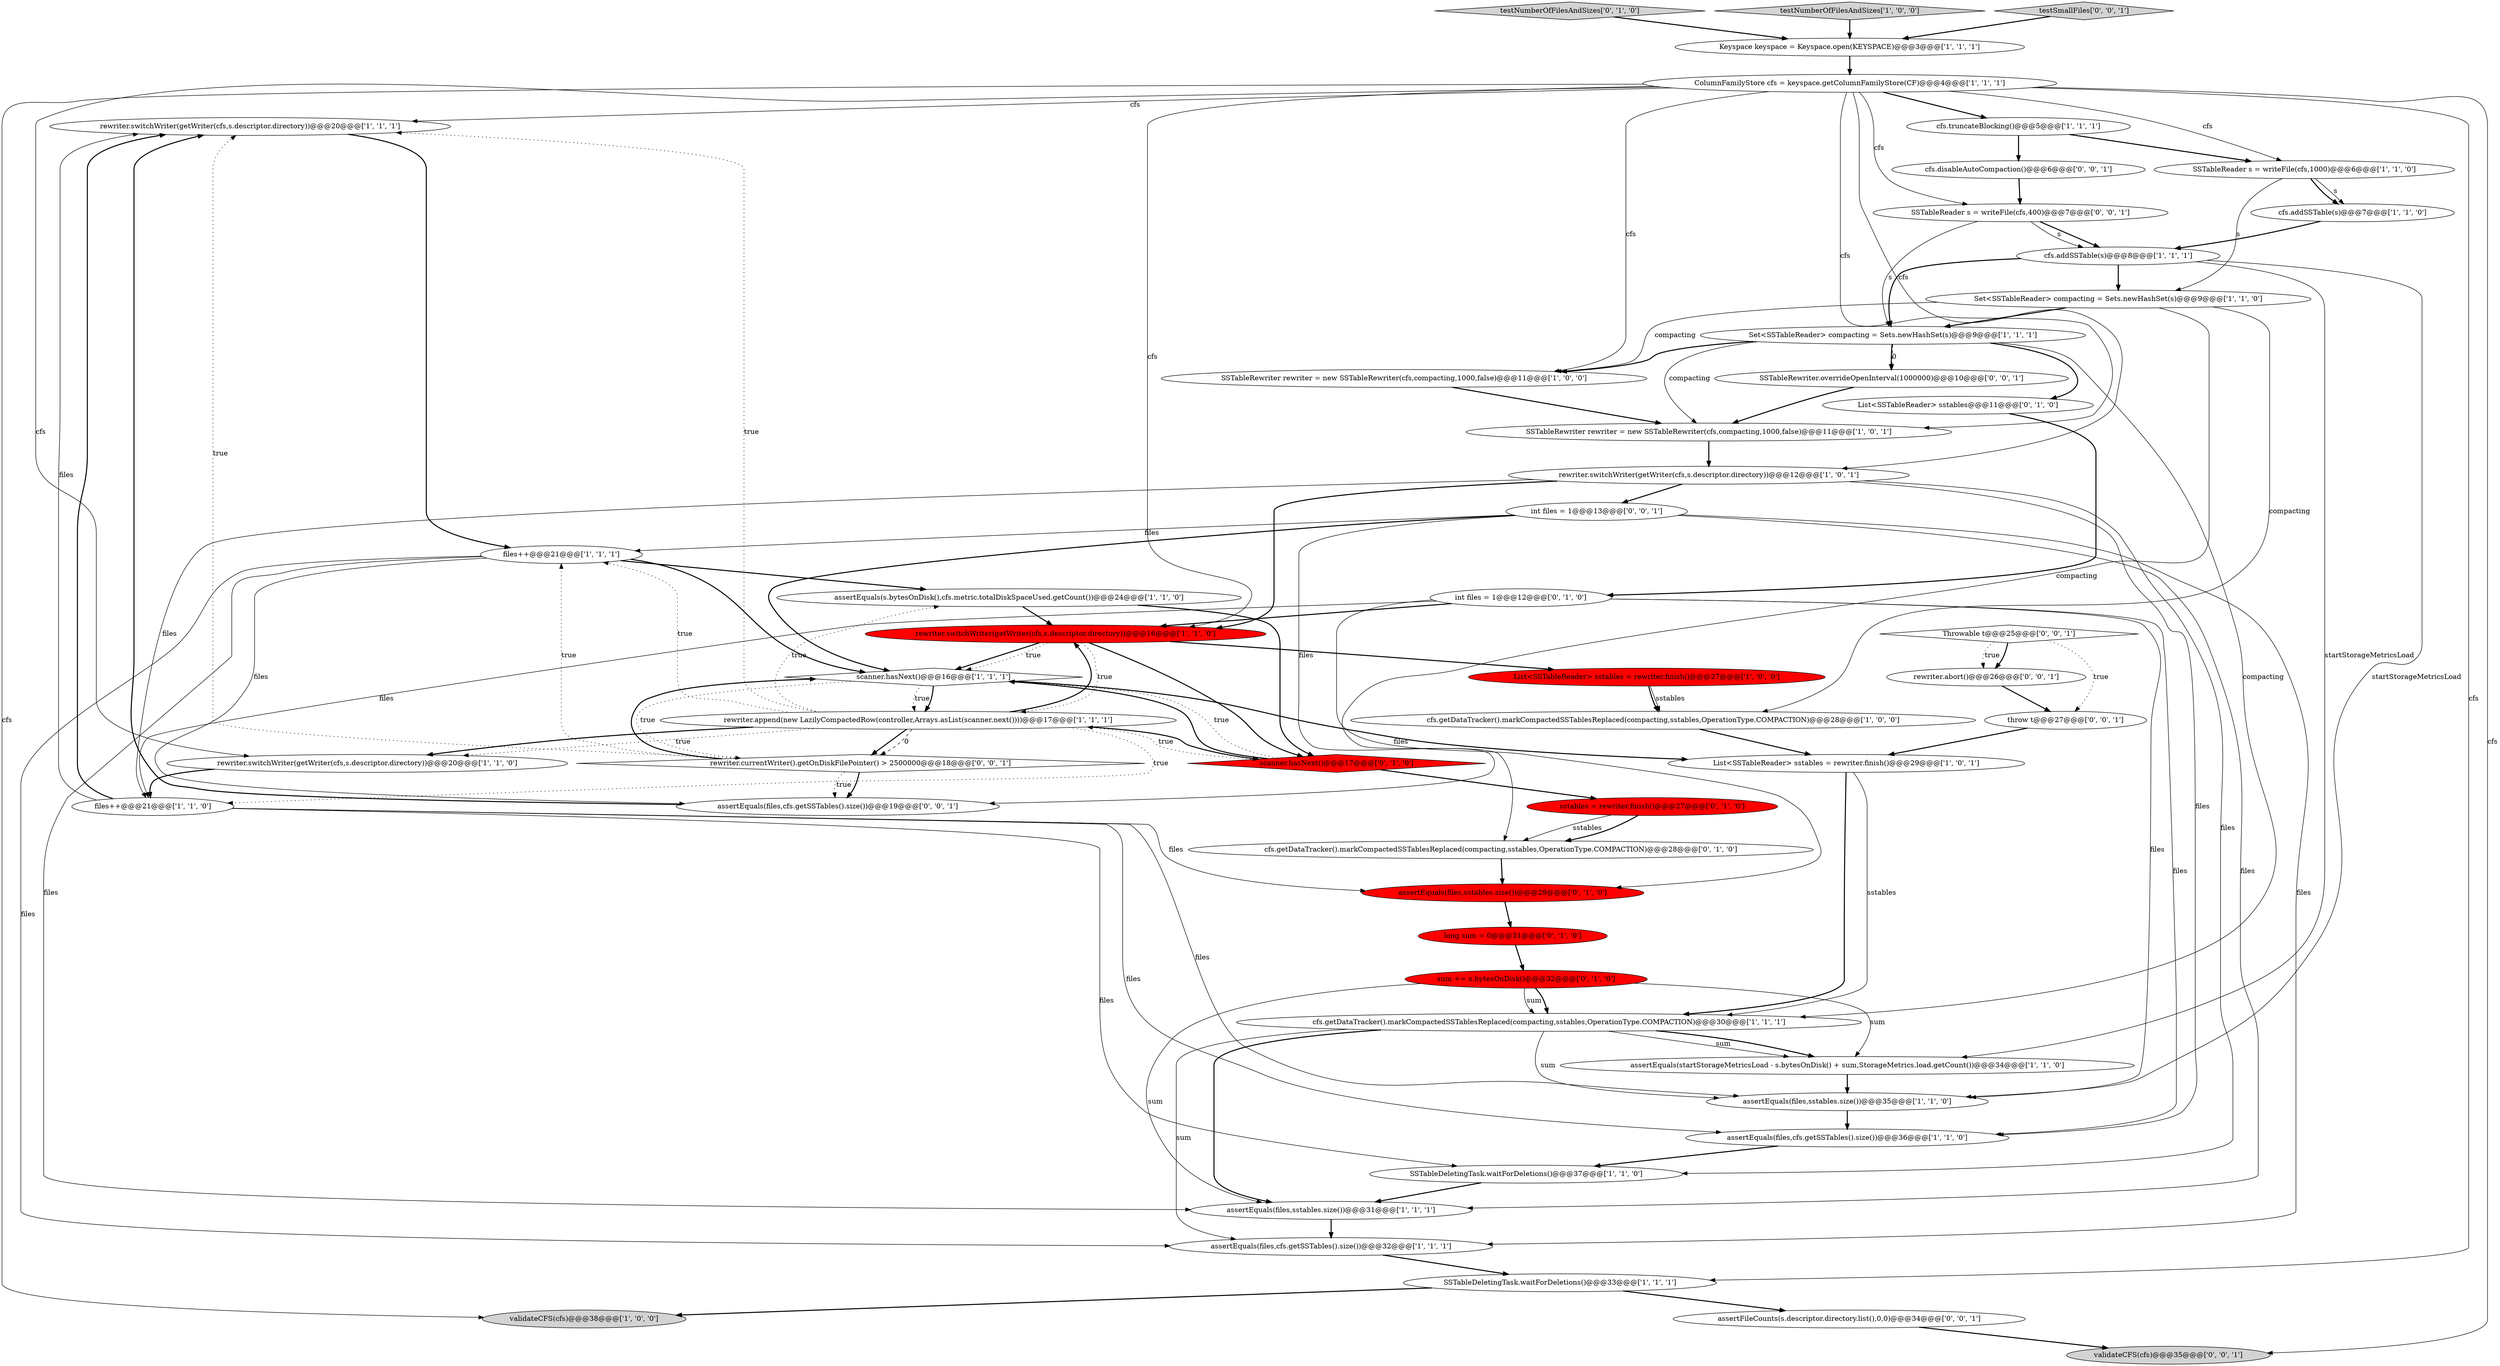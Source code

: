 digraph {
29 [style = filled, label = "rewriter.switchWriter(getWriter(cfs,s.descriptor.directory))@@@20@@@['1', '1', '1']", fillcolor = white, shape = ellipse image = "AAA0AAABBB1BBB"];
9 [style = filled, label = "SSTableRewriter rewriter = new SSTableRewriter(cfs,compacting,1000,false)@@@11@@@['1', '0', '0']", fillcolor = white, shape = ellipse image = "AAA0AAABBB1BBB"];
38 [style = filled, label = "sum += x.bytesOnDisk()@@@32@@@['0', '1', '0']", fillcolor = red, shape = ellipse image = "AAA1AAABBB2BBB"];
41 [style = filled, label = "cfs.disableAutoCompaction()@@@6@@@['0', '0', '1']", fillcolor = white, shape = ellipse image = "AAA0AAABBB3BBB"];
23 [style = filled, label = "files++@@@21@@@['1', '1', '1']", fillcolor = white, shape = ellipse image = "AAA0AAABBB1BBB"];
45 [style = filled, label = "throw t@@@27@@@['0', '0', '1']", fillcolor = white, shape = ellipse image = "AAA0AAABBB3BBB"];
48 [style = filled, label = "SSTableReader s = writeFile(cfs,400)@@@7@@@['0', '0', '1']", fillcolor = white, shape = ellipse image = "AAA0AAABBB3BBB"];
30 [style = filled, label = "cfs.truncateBlocking()@@@5@@@['1', '1', '1']", fillcolor = white, shape = ellipse image = "AAA0AAABBB1BBB"];
17 [style = filled, label = "cfs.addSSTable(s)@@@8@@@['1', '1', '1']", fillcolor = white, shape = ellipse image = "AAA0AAABBB1BBB"];
13 [style = filled, label = "cfs.getDataTracker().markCompactedSSTablesReplaced(compacting,sstables,OperationType.COMPACTION)@@@30@@@['1', '1', '1']", fillcolor = white, shape = ellipse image = "AAA0AAABBB1BBB"];
44 [style = filled, label = "assertFileCounts(s.descriptor.directory.list(),0,0)@@@34@@@['0', '0', '1']", fillcolor = white, shape = ellipse image = "AAA0AAABBB3BBB"];
32 [style = filled, label = "int files = 1@@@12@@@['0', '1', '0']", fillcolor = white, shape = ellipse image = "AAA0AAABBB2BBB"];
37 [style = filled, label = "cfs.getDataTracker().markCompactedSSTablesReplaced(compacting,sstables,OperationType.COMPACTION)@@@28@@@['0', '1', '0']", fillcolor = white, shape = ellipse image = "AAA0AAABBB2BBB"];
42 [style = filled, label = "rewriter.abort()@@@26@@@['0', '0', '1']", fillcolor = white, shape = ellipse image = "AAA0AAABBB3BBB"];
34 [style = filled, label = "sstables = rewriter.finish()@@@27@@@['0', '1', '0']", fillcolor = red, shape = ellipse image = "AAA1AAABBB2BBB"];
18 [style = filled, label = "List<SSTableReader> sstables = rewriter.finish()@@@29@@@['1', '0', '1']", fillcolor = white, shape = ellipse image = "AAA0AAABBB1BBB"];
52 [style = filled, label = "SSTableRewriter.overrideOpenInterval(1000000)@@@10@@@['0', '0', '1']", fillcolor = white, shape = ellipse image = "AAA0AAABBB3BBB"];
6 [style = filled, label = "assertEquals(files,cfs.getSSTables().size())@@@36@@@['1', '1', '0']", fillcolor = white, shape = ellipse image = "AAA0AAABBB1BBB"];
10 [style = filled, label = "cfs.getDataTracker().markCompactedSSTablesReplaced(compacting,sstables,OperationType.COMPACTION)@@@28@@@['1', '0', '0']", fillcolor = white, shape = ellipse image = "AAA0AAABBB1BBB"];
2 [style = filled, label = "assertEquals(files,sstables.size())@@@31@@@['1', '1', '1']", fillcolor = white, shape = ellipse image = "AAA0AAABBB1BBB"];
3 [style = filled, label = "assertEquals(files,cfs.getSSTables().size())@@@32@@@['1', '1', '1']", fillcolor = white, shape = ellipse image = "AAA0AAABBB1BBB"];
27 [style = filled, label = "rewriter.switchWriter(getWriter(cfs,s.descriptor.directory))@@@16@@@['1', '1', '0']", fillcolor = red, shape = ellipse image = "AAA1AAABBB1BBB"];
35 [style = filled, label = "List<SSTableReader> sstables@@@11@@@['0', '1', '0']", fillcolor = white, shape = ellipse image = "AAA0AAABBB2BBB"];
43 [style = filled, label = "Throwable t@@@25@@@['0', '0', '1']", fillcolor = white, shape = diamond image = "AAA0AAABBB3BBB"];
36 [style = filled, label = "assertEquals(files,sstables.size())@@@29@@@['0', '1', '0']", fillcolor = red, shape = ellipse image = "AAA1AAABBB2BBB"];
47 [style = filled, label = "int files = 1@@@13@@@['0', '0', '1']", fillcolor = white, shape = ellipse image = "AAA0AAABBB3BBB"];
5 [style = filled, label = "validateCFS(cfs)@@@38@@@['1', '0', '0']", fillcolor = lightgray, shape = ellipse image = "AAA0AAABBB1BBB"];
31 [style = filled, label = "files++@@@21@@@['1', '1', '0']", fillcolor = white, shape = ellipse image = "AAA0AAABBB1BBB"];
16 [style = filled, label = "List<SSTableReader> sstables = rewriter.finish()@@@27@@@['1', '0', '0']", fillcolor = red, shape = ellipse image = "AAA1AAABBB1BBB"];
0 [style = filled, label = "SSTableDeletingTask.waitForDeletions()@@@33@@@['1', '1', '1']", fillcolor = white, shape = ellipse image = "AAA0AAABBB1BBB"];
20 [style = filled, label = "assertEquals(s.bytesOnDisk(),cfs.metric.totalDiskSpaceUsed.getCount())@@@24@@@['1', '1', '0']", fillcolor = white, shape = ellipse image = "AAA0AAABBB1BBB"];
39 [style = filled, label = "testNumberOfFilesAndSizes['0', '1', '0']", fillcolor = lightgray, shape = diamond image = "AAA0AAABBB2BBB"];
4 [style = filled, label = "assertEquals(startStorageMetricsLoad - s.bytesOnDisk() + sum,StorageMetrics.load.getCount())@@@34@@@['1', '1', '0']", fillcolor = white, shape = ellipse image = "AAA0AAABBB1BBB"];
7 [style = filled, label = "scanner.hasNext()@@@16@@@['1', '1', '1']", fillcolor = white, shape = diamond image = "AAA0AAABBB1BBB"];
21 [style = filled, label = "rewriter.switchWriter(getWriter(cfs,s.descriptor.directory))@@@12@@@['1', '0', '1']", fillcolor = white, shape = ellipse image = "AAA0AAABBB1BBB"];
28 [style = filled, label = "rewriter.switchWriter(getWriter(cfs,s.descriptor.directory))@@@20@@@['1', '1', '0']", fillcolor = white, shape = ellipse image = "AAA0AAABBB1BBB"];
8 [style = filled, label = "Keyspace keyspace = Keyspace.open(KEYSPACE)@@@3@@@['1', '1', '1']", fillcolor = white, shape = ellipse image = "AAA0AAABBB1BBB"];
22 [style = filled, label = "SSTableDeletingTask.waitForDeletions()@@@37@@@['1', '1', '0']", fillcolor = white, shape = ellipse image = "AAA0AAABBB1BBB"];
40 [style = filled, label = "long sum = 0@@@31@@@['0', '1', '0']", fillcolor = red, shape = ellipse image = "AAA1AAABBB2BBB"];
49 [style = filled, label = "validateCFS(cfs)@@@35@@@['0', '0', '1']", fillcolor = lightgray, shape = ellipse image = "AAA0AAABBB3BBB"];
26 [style = filled, label = "Set<SSTableReader> compacting = Sets.newHashSet(s)@@@9@@@['1', '1', '0']", fillcolor = white, shape = ellipse image = "AAA0AAABBB1BBB"];
15 [style = filled, label = "testNumberOfFilesAndSizes['1', '0', '0']", fillcolor = lightgray, shape = diamond image = "AAA0AAABBB1BBB"];
50 [style = filled, label = "assertEquals(files,cfs.getSSTables().size())@@@19@@@['0', '0', '1']", fillcolor = white, shape = ellipse image = "AAA0AAABBB3BBB"];
24 [style = filled, label = "SSTableRewriter rewriter = new SSTableRewriter(cfs,compacting,1000,false)@@@11@@@['1', '0', '1']", fillcolor = white, shape = ellipse image = "AAA0AAABBB1BBB"];
19 [style = filled, label = "SSTableReader s = writeFile(cfs,1000)@@@6@@@['1', '1', '0']", fillcolor = white, shape = ellipse image = "AAA0AAABBB1BBB"];
11 [style = filled, label = "ColumnFamilyStore cfs = keyspace.getColumnFamilyStore(CF)@@@4@@@['1', '1', '1']", fillcolor = white, shape = ellipse image = "AAA0AAABBB1BBB"];
1 [style = filled, label = "Set<SSTableReader> compacting = Sets.newHashSet(s)@@@9@@@['1', '1', '1']", fillcolor = white, shape = ellipse image = "AAA0AAABBB1BBB"];
51 [style = filled, label = "rewriter.currentWriter().getOnDiskFilePointer() > 2500000@@@18@@@['0', '0', '1']", fillcolor = white, shape = diamond image = "AAA0AAABBB3BBB"];
12 [style = filled, label = "rewriter.append(new LazilyCompactedRow(controller,Arrays.asList(scanner.next())))@@@17@@@['1', '1', '1']", fillcolor = white, shape = ellipse image = "AAA0AAABBB1BBB"];
46 [style = filled, label = "testSmallFiles['0', '0', '1']", fillcolor = lightgray, shape = diamond image = "AAA0AAABBB3BBB"];
14 [style = filled, label = "assertEquals(files,sstables.size())@@@35@@@['1', '1', '0']", fillcolor = white, shape = ellipse image = "AAA0AAABBB1BBB"];
25 [style = filled, label = "cfs.addSSTable(s)@@@7@@@['1', '1', '0']", fillcolor = white, shape = ellipse image = "AAA0AAABBB1BBB"];
33 [style = filled, label = "scanner.hasNext()@@@17@@@['0', '1', '0']", fillcolor = red, shape = diamond image = "AAA1AAABBB2BBB"];
23->2 [style = solid, label="files"];
31->6 [style = solid, label="files"];
6->22 [style = bold, label=""];
47->7 [style = bold, label=""];
42->45 [style = bold, label=""];
13->3 [style = solid, label="sum"];
7->51 [style = dotted, label="true"];
43->42 [style = bold, label=""];
40->38 [style = bold, label=""];
23->50 [style = solid, label="files"];
20->27 [style = bold, label=""];
52->24 [style = bold, label=""];
41->48 [style = bold, label=""];
12->20 [style = dotted, label="true"];
51->50 [style = bold, label=""];
24->21 [style = bold, label=""];
31->22 [style = solid, label="files"];
27->7 [style = bold, label=""];
51->7 [style = bold, label=""];
27->33 [style = bold, label=""];
17->4 [style = solid, label="startStorageMetricsLoad"];
8->11 [style = bold, label=""];
9->24 [style = bold, label=""];
51->23 [style = dotted, label="true"];
33->7 [style = bold, label=""];
17->14 [style = solid, label="startStorageMetricsLoad"];
47->2 [style = solid, label="files"];
50->29 [style = bold, label=""];
11->5 [style = solid, label="cfs"];
30->41 [style = bold, label=""];
12->31 [style = dotted, label="true"];
12->28 [style = bold, label=""];
37->36 [style = bold, label=""];
12->23 [style = dotted, label="true"];
38->13 [style = solid, label="sum"];
26->1 [style = bold, label=""];
39->8 [style = bold, label=""];
31->29 [style = bold, label=""];
1->35 [style = bold, label=""];
44->49 [style = bold, label=""];
29->23 [style = bold, label=""];
11->28 [style = solid, label="cfs"];
27->16 [style = bold, label=""];
26->10 [style = solid, label="compacting"];
48->17 [style = bold, label=""];
47->23 [style = solid, label="files"];
19->25 [style = bold, label=""];
3->0 [style = bold, label=""];
7->12 [style = dotted, label="true"];
12->51 [style = bold, label=""];
21->22 [style = solid, label="files"];
30->19 [style = bold, label=""];
1->24 [style = solid, label="compacting"];
47->3 [style = solid, label="files"];
16->10 [style = solid, label="sstables"];
13->14 [style = solid, label="sum"];
51->29 [style = dotted, label="true"];
11->21 [style = solid, label="cfs"];
12->33 [style = bold, label=""];
23->3 [style = solid, label="files"];
0->44 [style = bold, label=""];
23->7 [style = bold, label=""];
32->14 [style = solid, label="files"];
11->19 [style = solid, label="cfs"];
19->26 [style = solid, label="s"];
11->30 [style = bold, label=""];
14->6 [style = bold, label=""];
19->25 [style = solid, label="s"];
10->18 [style = bold, label=""];
21->47 [style = bold, label=""];
32->31 [style = solid, label="files"];
23->20 [style = bold, label=""];
4->14 [style = bold, label=""];
36->40 [style = bold, label=""];
13->4 [style = solid, label="sum"];
32->6 [style = solid, label="files"];
22->2 [style = bold, label=""];
17->1 [style = bold, label=""];
32->36 [style = solid, label="files"];
1->52 [style = bold, label=""];
21->27 [style = bold, label=""];
21->6 [style = solid, label="files"];
33->12 [style = dotted, label="true"];
28->31 [style = bold, label=""];
2->3 [style = bold, label=""];
34->37 [style = solid, label="sstables"];
35->32 [style = bold, label=""];
32->27 [style = bold, label=""];
21->31 [style = solid, label="files"];
26->37 [style = solid, label="compacting"];
25->17 [style = bold, label=""];
11->27 [style = solid, label="cfs"];
1->9 [style = bold, label=""];
11->48 [style = solid, label="cfs"];
11->24 [style = solid, label="cfs"];
31->14 [style = solid, label="files"];
47->50 [style = solid, label="files"];
46->8 [style = bold, label=""];
7->18 [style = bold, label=""];
12->27 [style = bold, label=""];
15->8 [style = bold, label=""];
11->29 [style = solid, label="cfs"];
0->5 [style = bold, label=""];
13->2 [style = bold, label=""];
45->18 [style = bold, label=""];
33->7 [style = dotted, label="true"];
17->26 [style = bold, label=""];
12->29 [style = dotted, label="true"];
7->12 [style = bold, label=""];
16->10 [style = bold, label=""];
1->13 [style = solid, label="compacting"];
12->51 [style = dashed, label="0"];
1->52 [style = dashed, label="0"];
48->1 [style = solid, label="s"];
43->42 [style = dotted, label="true"];
27->12 [style = dotted, label="true"];
11->0 [style = solid, label="cfs"];
20->33 [style = bold, label=""];
11->9 [style = solid, label="cfs"];
12->28 [style = dotted, label="true"];
38->2 [style = solid, label="sum"];
31->36 [style = solid, label="files"];
27->7 [style = dotted, label="true"];
34->37 [style = bold, label=""];
43->45 [style = dotted, label="true"];
31->29 [style = solid, label="files"];
18->13 [style = bold, label=""];
48->17 [style = solid, label="s"];
18->13 [style = solid, label="sstables"];
38->4 [style = solid, label="sum"];
26->9 [style = solid, label="compacting"];
51->50 [style = dotted, label="true"];
11->49 [style = solid, label="cfs"];
38->13 [style = bold, label=""];
33->34 [style = bold, label=""];
13->4 [style = bold, label=""];
}
